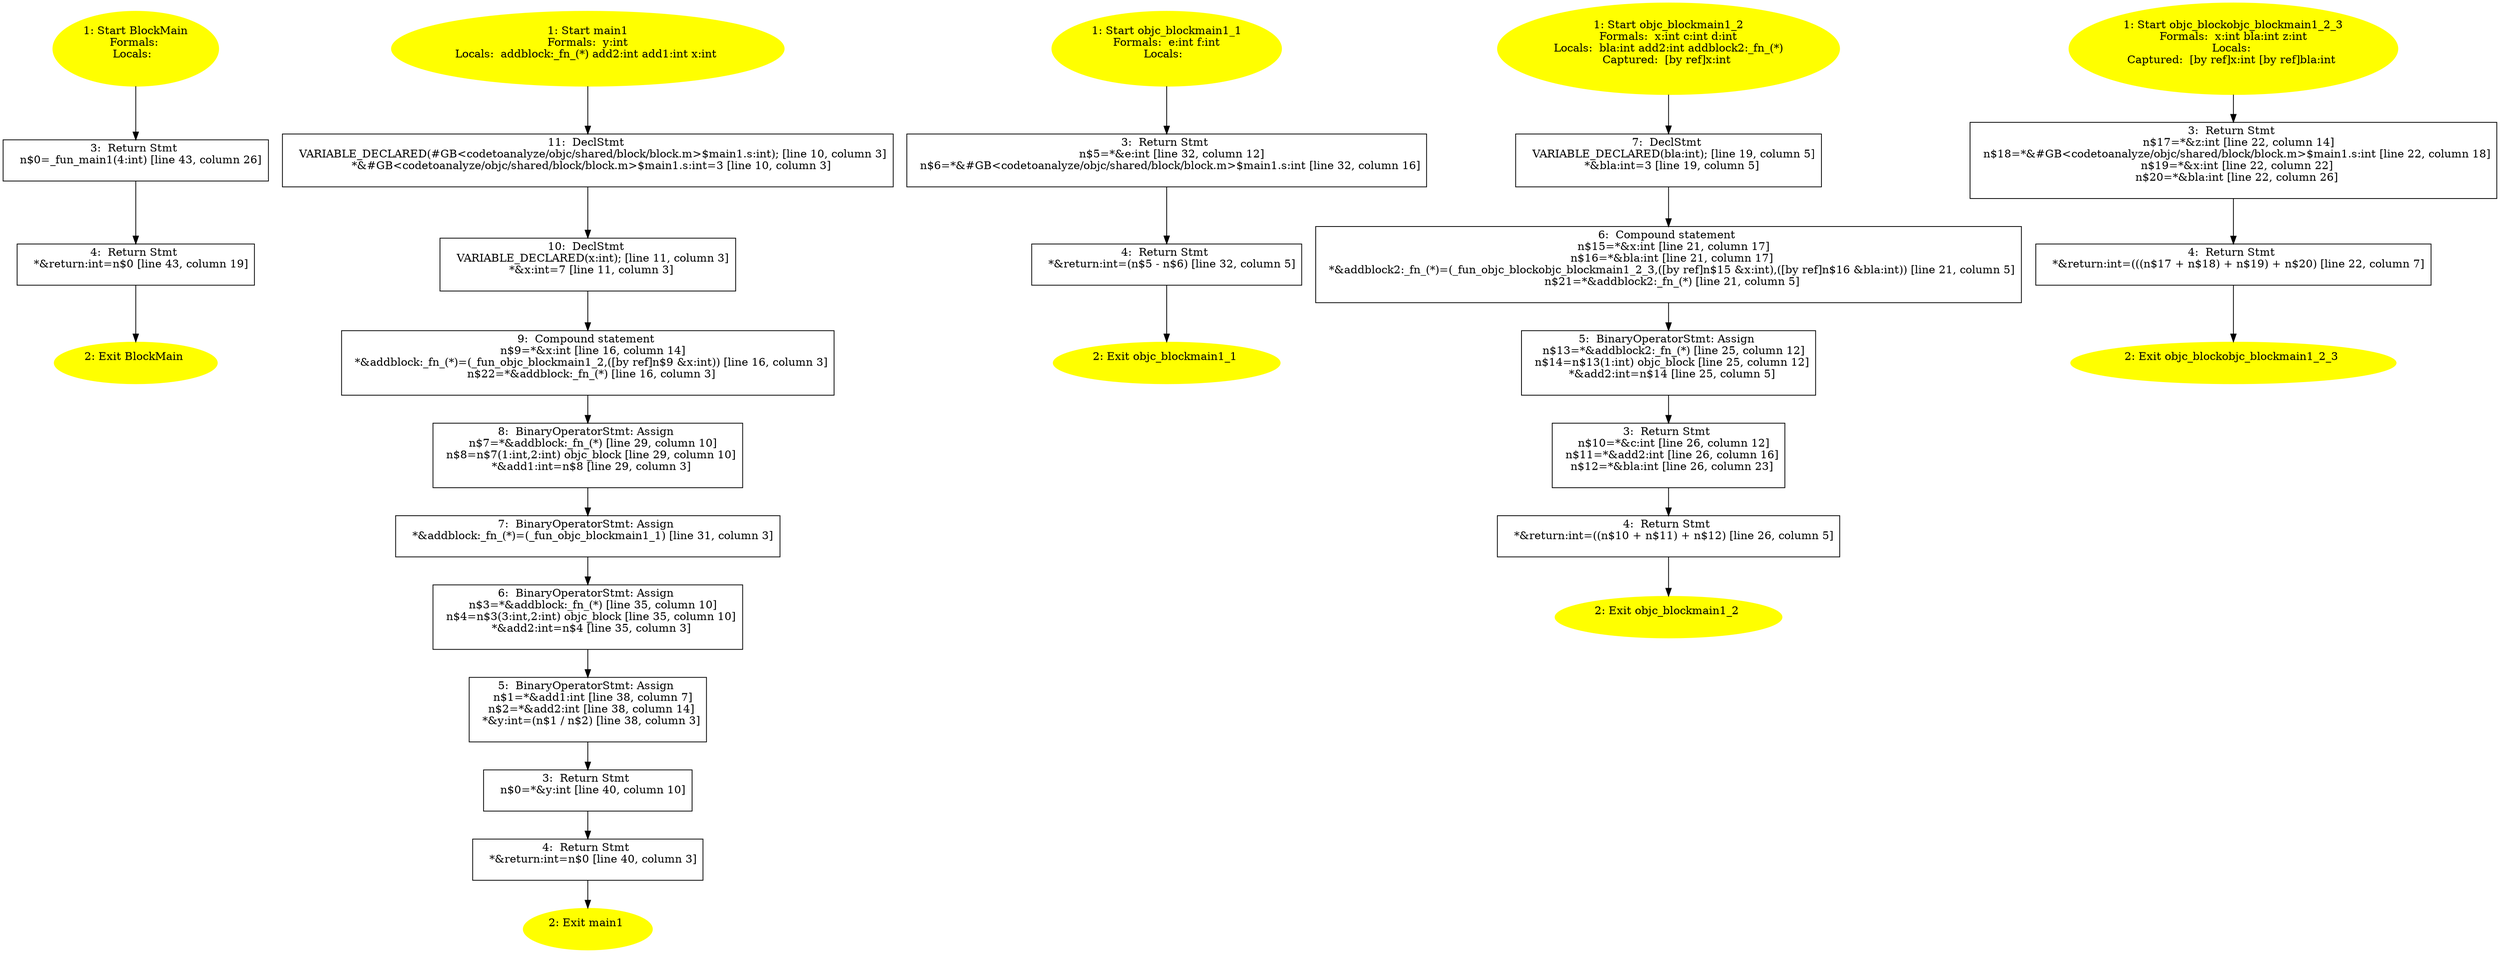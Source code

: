 /* @generated */
digraph cfg {
"BlockMain.116013dceff9629776ec833c9d43561d_1" [label="1: Start BlockMain\nFormals: \nLocals:  \n  " color=yellow style=filled]
	

	 "BlockMain.116013dceff9629776ec833c9d43561d_1" -> "BlockMain.116013dceff9629776ec833c9d43561d_3" ;
"BlockMain.116013dceff9629776ec833c9d43561d_2" [label="2: Exit BlockMain \n  " color=yellow style=filled]
	

"BlockMain.116013dceff9629776ec833c9d43561d_3" [label="3:  Return Stmt \n   n$0=_fun_main1(4:int) [line 43, column 26]\n " shape="box"]
	

	 "BlockMain.116013dceff9629776ec833c9d43561d_3" -> "BlockMain.116013dceff9629776ec833c9d43561d_4" ;
"BlockMain.116013dceff9629776ec833c9d43561d_4" [label="4:  Return Stmt \n   *&return:int=n$0 [line 43, column 19]\n " shape="box"]
	

	 "BlockMain.116013dceff9629776ec833c9d43561d_4" -> "BlockMain.116013dceff9629776ec833c9d43561d_2" ;
"main1.38f534a9576db7ec6ebcbca8c111f942_1" [label="1: Start main1\nFormals:  y:int\nLocals:  addblock:_fn_(*) add2:int add1:int x:int \n  " color=yellow style=filled]
	

	 "main1.38f534a9576db7ec6ebcbca8c111f942_1" -> "main1.38f534a9576db7ec6ebcbca8c111f942_11" ;
"main1.38f534a9576db7ec6ebcbca8c111f942_2" [label="2: Exit main1 \n  " color=yellow style=filled]
	

"main1.38f534a9576db7ec6ebcbca8c111f942_3" [label="3:  Return Stmt \n   n$0=*&y:int [line 40, column 10]\n " shape="box"]
	

	 "main1.38f534a9576db7ec6ebcbca8c111f942_3" -> "main1.38f534a9576db7ec6ebcbca8c111f942_4" ;
"main1.38f534a9576db7ec6ebcbca8c111f942_4" [label="4:  Return Stmt \n   *&return:int=n$0 [line 40, column 3]\n " shape="box"]
	

	 "main1.38f534a9576db7ec6ebcbca8c111f942_4" -> "main1.38f534a9576db7ec6ebcbca8c111f942_2" ;
"main1.38f534a9576db7ec6ebcbca8c111f942_5" [label="5:  BinaryOperatorStmt: Assign \n   n$1=*&add1:int [line 38, column 7]\n  n$2=*&add2:int [line 38, column 14]\n  *&y:int=(n$1 / n$2) [line 38, column 3]\n " shape="box"]
	

	 "main1.38f534a9576db7ec6ebcbca8c111f942_5" -> "main1.38f534a9576db7ec6ebcbca8c111f942_3" ;
"main1.38f534a9576db7ec6ebcbca8c111f942_6" [label="6:  BinaryOperatorStmt: Assign \n   n$3=*&addblock:_fn_(*) [line 35, column 10]\n  n$4=n$3(3:int,2:int) objc_block [line 35, column 10]\n  *&add2:int=n$4 [line 35, column 3]\n " shape="box"]
	

	 "main1.38f534a9576db7ec6ebcbca8c111f942_6" -> "main1.38f534a9576db7ec6ebcbca8c111f942_5" ;
"main1.38f534a9576db7ec6ebcbca8c111f942_7" [label="7:  BinaryOperatorStmt: Assign \n   *&addblock:_fn_(*)=(_fun_objc_blockmain1_1) [line 31, column 3]\n " shape="box"]
	

	 "main1.38f534a9576db7ec6ebcbca8c111f942_7" -> "main1.38f534a9576db7ec6ebcbca8c111f942_6" ;
"main1.38f534a9576db7ec6ebcbca8c111f942_8" [label="8:  BinaryOperatorStmt: Assign \n   n$7=*&addblock:_fn_(*) [line 29, column 10]\n  n$8=n$7(1:int,2:int) objc_block [line 29, column 10]\n  *&add1:int=n$8 [line 29, column 3]\n " shape="box"]
	

	 "main1.38f534a9576db7ec6ebcbca8c111f942_8" -> "main1.38f534a9576db7ec6ebcbca8c111f942_7" ;
"main1.38f534a9576db7ec6ebcbca8c111f942_9" [label="9:  Compound statement \n   n$9=*&x:int [line 16, column 14]\n  *&addblock:_fn_(*)=(_fun_objc_blockmain1_2,([by ref]n$9 &x:int)) [line 16, column 3]\n  n$22=*&addblock:_fn_(*) [line 16, column 3]\n " shape="box"]
	

	 "main1.38f534a9576db7ec6ebcbca8c111f942_9" -> "main1.38f534a9576db7ec6ebcbca8c111f942_8" ;
"main1.38f534a9576db7ec6ebcbca8c111f942_10" [label="10:  DeclStmt \n   VARIABLE_DECLARED(x:int); [line 11, column 3]\n  *&x:int=7 [line 11, column 3]\n " shape="box"]
	

	 "main1.38f534a9576db7ec6ebcbca8c111f942_10" -> "main1.38f534a9576db7ec6ebcbca8c111f942_9" ;
"main1.38f534a9576db7ec6ebcbca8c111f942_11" [label="11:  DeclStmt \n   VARIABLE_DECLARED(#GB<codetoanalyze/objc/shared/block/block.m>$main1.s:int); [line 10, column 3]\n  *&#GB<codetoanalyze/objc/shared/block/block.m>$main1.s:int=3 [line 10, column 3]\n " shape="box"]
	

	 "main1.38f534a9576db7ec6ebcbca8c111f942_11" -> "main1.38f534a9576db7ec6ebcbca8c111f942_10" ;
"objc_blockmain1_1.74199543de3b6a9a736f23ef5e45586a_1" [label="1: Start objc_blockmain1_1\nFormals:  e:int f:int\nLocals:  \n  " color=yellow style=filled]
	

	 "objc_blockmain1_1.74199543de3b6a9a736f23ef5e45586a_1" -> "objc_blockmain1_1.74199543de3b6a9a736f23ef5e45586a_3" ;
"objc_blockmain1_1.74199543de3b6a9a736f23ef5e45586a_2" [label="2: Exit objc_blockmain1_1 \n  " color=yellow style=filled]
	

"objc_blockmain1_1.74199543de3b6a9a736f23ef5e45586a_3" [label="3:  Return Stmt \n   n$5=*&e:int [line 32, column 12]\n  n$6=*&#GB<codetoanalyze/objc/shared/block/block.m>$main1.s:int [line 32, column 16]\n " shape="box"]
	

	 "objc_blockmain1_1.74199543de3b6a9a736f23ef5e45586a_3" -> "objc_blockmain1_1.74199543de3b6a9a736f23ef5e45586a_4" ;
"objc_blockmain1_1.74199543de3b6a9a736f23ef5e45586a_4" [label="4:  Return Stmt \n   *&return:int=(n$5 - n$6) [line 32, column 5]\n " shape="box"]
	

	 "objc_blockmain1_1.74199543de3b6a9a736f23ef5e45586a_4" -> "objc_blockmain1_1.74199543de3b6a9a736f23ef5e45586a_2" ;
"objc_blockmain1_2.0d332204bbe33f46a9283d2c0df5700a_1" [label="1: Start objc_blockmain1_2\nFormals:  x:int c:int d:int\nLocals:  bla:int add2:int addblock2:_fn_(*)\nCaptured:  [by ref]x:int \n  " color=yellow style=filled]
	

	 "objc_blockmain1_2.0d332204bbe33f46a9283d2c0df5700a_1" -> "objc_blockmain1_2.0d332204bbe33f46a9283d2c0df5700a_7" ;
"objc_blockmain1_2.0d332204bbe33f46a9283d2c0df5700a_2" [label="2: Exit objc_blockmain1_2 \n  " color=yellow style=filled]
	

"objc_blockmain1_2.0d332204bbe33f46a9283d2c0df5700a_3" [label="3:  Return Stmt \n   n$10=*&c:int [line 26, column 12]\n  n$11=*&add2:int [line 26, column 16]\n  n$12=*&bla:int [line 26, column 23]\n " shape="box"]
	

	 "objc_blockmain1_2.0d332204bbe33f46a9283d2c0df5700a_3" -> "objc_blockmain1_2.0d332204bbe33f46a9283d2c0df5700a_4" ;
"objc_blockmain1_2.0d332204bbe33f46a9283d2c0df5700a_4" [label="4:  Return Stmt \n   *&return:int=((n$10 + n$11) + n$12) [line 26, column 5]\n " shape="box"]
	

	 "objc_blockmain1_2.0d332204bbe33f46a9283d2c0df5700a_4" -> "objc_blockmain1_2.0d332204bbe33f46a9283d2c0df5700a_2" ;
"objc_blockmain1_2.0d332204bbe33f46a9283d2c0df5700a_5" [label="5:  BinaryOperatorStmt: Assign \n   n$13=*&addblock2:_fn_(*) [line 25, column 12]\n  n$14=n$13(1:int) objc_block [line 25, column 12]\n  *&add2:int=n$14 [line 25, column 5]\n " shape="box"]
	

	 "objc_blockmain1_2.0d332204bbe33f46a9283d2c0df5700a_5" -> "objc_blockmain1_2.0d332204bbe33f46a9283d2c0df5700a_3" ;
"objc_blockmain1_2.0d332204bbe33f46a9283d2c0df5700a_6" [label="6:  Compound statement \n   n$15=*&x:int [line 21, column 17]\n  n$16=*&bla:int [line 21, column 17]\n  *&addblock2:_fn_(*)=(_fun_objc_blockobjc_blockmain1_2_3,([by ref]n$15 &x:int),([by ref]n$16 &bla:int)) [line 21, column 5]\n  n$21=*&addblock2:_fn_(*) [line 21, column 5]\n " shape="box"]
	

	 "objc_blockmain1_2.0d332204bbe33f46a9283d2c0df5700a_6" -> "objc_blockmain1_2.0d332204bbe33f46a9283d2c0df5700a_5" ;
"objc_blockmain1_2.0d332204bbe33f46a9283d2c0df5700a_7" [label="7:  DeclStmt \n   VARIABLE_DECLARED(bla:int); [line 19, column 5]\n  *&bla:int=3 [line 19, column 5]\n " shape="box"]
	

	 "objc_blockmain1_2.0d332204bbe33f46a9283d2c0df5700a_7" -> "objc_blockmain1_2.0d332204bbe33f46a9283d2c0df5700a_6" ;
"objc_blockobjc_blockmain1_2_3.0824f0806cf4ebad2920e9a12535d20e_1" [label="1: Start objc_blockobjc_blockmain1_2_3\nFormals:  x:int bla:int z:int\nLocals: \nCaptured:  [by ref]x:int [by ref]bla:int \n  " color=yellow style=filled]
	

	 "objc_blockobjc_blockmain1_2_3.0824f0806cf4ebad2920e9a12535d20e_1" -> "objc_blockobjc_blockmain1_2_3.0824f0806cf4ebad2920e9a12535d20e_3" ;
"objc_blockobjc_blockmain1_2_3.0824f0806cf4ebad2920e9a12535d20e_2" [label="2: Exit objc_blockobjc_blockmain1_2_3 \n  " color=yellow style=filled]
	

"objc_blockobjc_blockmain1_2_3.0824f0806cf4ebad2920e9a12535d20e_3" [label="3:  Return Stmt \n   n$17=*&z:int [line 22, column 14]\n  n$18=*&#GB<codetoanalyze/objc/shared/block/block.m>$main1.s:int [line 22, column 18]\n  n$19=*&x:int [line 22, column 22]\n  n$20=*&bla:int [line 22, column 26]\n " shape="box"]
	

	 "objc_blockobjc_blockmain1_2_3.0824f0806cf4ebad2920e9a12535d20e_3" -> "objc_blockobjc_blockmain1_2_3.0824f0806cf4ebad2920e9a12535d20e_4" ;
"objc_blockobjc_blockmain1_2_3.0824f0806cf4ebad2920e9a12535d20e_4" [label="4:  Return Stmt \n   *&return:int=(((n$17 + n$18) + n$19) + n$20) [line 22, column 7]\n " shape="box"]
	

	 "objc_blockobjc_blockmain1_2_3.0824f0806cf4ebad2920e9a12535d20e_4" -> "objc_blockobjc_blockmain1_2_3.0824f0806cf4ebad2920e9a12535d20e_2" ;
}
